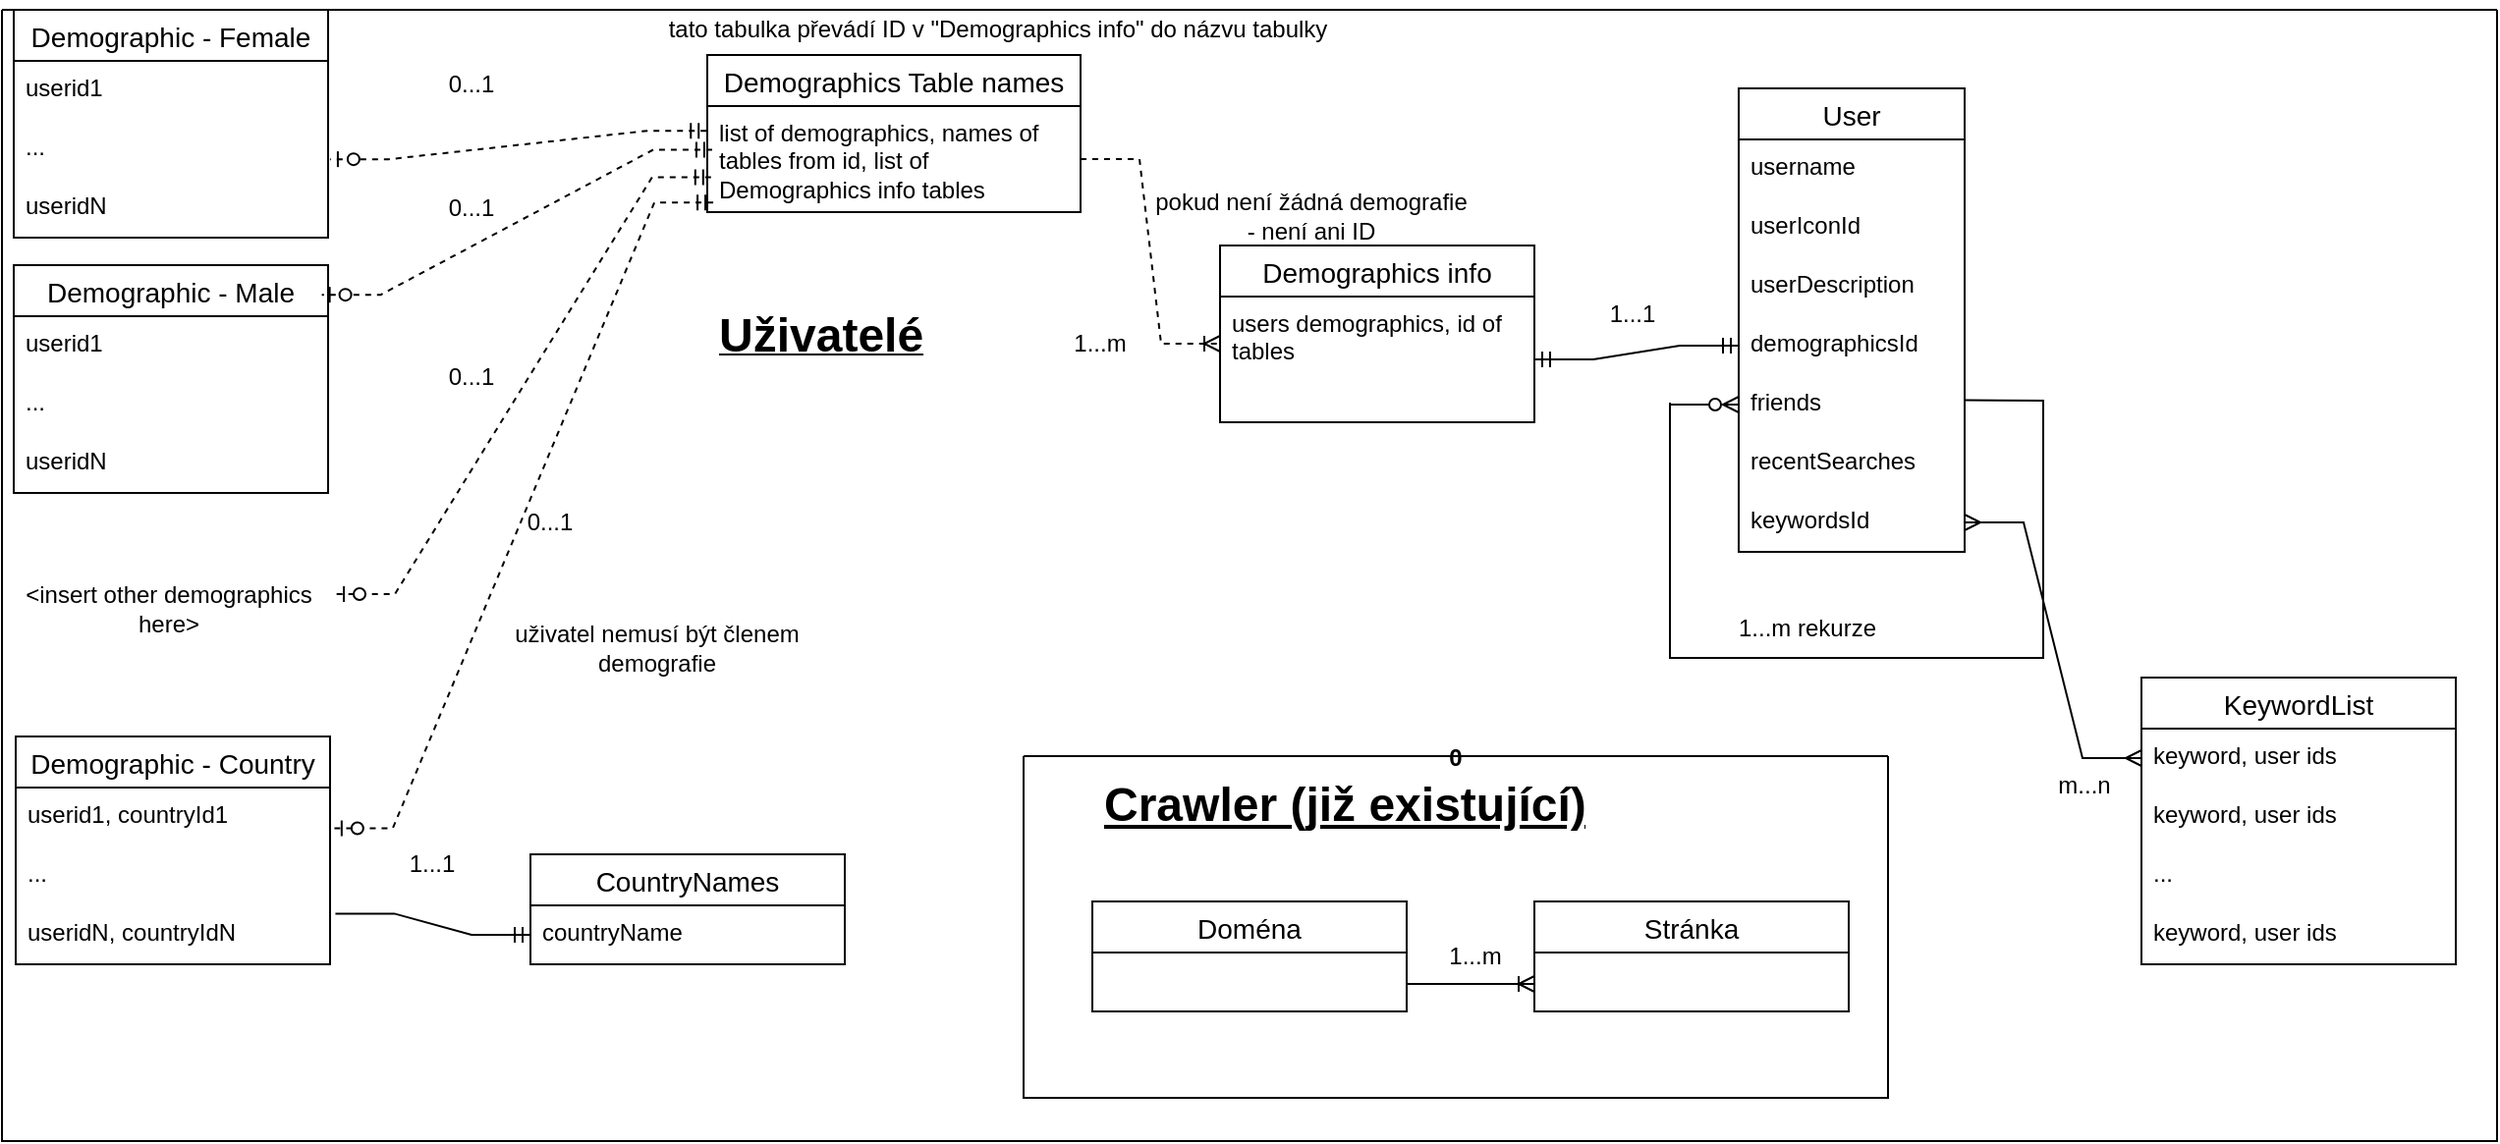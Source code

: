 <mxfile version="26.0.10">
  <diagram name="Page-1" id="ymQOdVSETQyF0zPwYR8d">
    <mxGraphModel dx="1658" dy="823" grid="1" gridSize="10" guides="1" tooltips="1" connect="1" arrows="1" fold="1" page="1" pageScale="1" pageWidth="850" pageHeight="1100" math="0" shadow="0">
      <root>
        <mxCell id="0" />
        <mxCell id="1" parent="0" />
        <mxCell id="O4HjS6NmUL1HwcS0dyW2-3" value="User" style="swimlane;fontStyle=0;childLayout=stackLayout;horizontal=1;startSize=26;horizontalStack=0;resizeParent=1;resizeParentMax=0;resizeLast=0;collapsible=1;marginBottom=0;align=center;fontSize=14;" vertex="1" parent="1">
          <mxGeometry x="895" y="50" width="115" height="236" as="geometry" />
        </mxCell>
        <mxCell id="O4HjS6NmUL1HwcS0dyW2-4" value="username" style="text;strokeColor=none;fillColor=none;spacingLeft=4;spacingRight=4;overflow=hidden;rotatable=0;points=[[0,0.5],[1,0.5]];portConstraint=eastwest;fontSize=12;whiteSpace=wrap;html=1;" vertex="1" parent="O4HjS6NmUL1HwcS0dyW2-3">
          <mxGeometry y="26" width="115" height="30" as="geometry" />
        </mxCell>
        <mxCell id="O4HjS6NmUL1HwcS0dyW2-5" value="&lt;div&gt;userIconId&lt;/div&gt;" style="text;strokeColor=none;fillColor=none;spacingLeft=4;spacingRight=4;overflow=hidden;rotatable=0;points=[[0,0.5],[1,0.5]];portConstraint=eastwest;fontSize=12;whiteSpace=wrap;html=1;" vertex="1" parent="O4HjS6NmUL1HwcS0dyW2-3">
          <mxGeometry y="56" width="115" height="30" as="geometry" />
        </mxCell>
        <mxCell id="O4HjS6NmUL1HwcS0dyW2-6" value="&lt;div&gt;userDescription&lt;/div&gt;" style="text;strokeColor=none;fillColor=none;spacingLeft=4;spacingRight=4;overflow=hidden;rotatable=0;points=[[0,0.5],[1,0.5]];portConstraint=eastwest;fontSize=12;whiteSpace=wrap;html=1;" vertex="1" parent="O4HjS6NmUL1HwcS0dyW2-3">
          <mxGeometry y="86" width="115" height="30" as="geometry" />
        </mxCell>
        <mxCell id="O4HjS6NmUL1HwcS0dyW2-61" value="&lt;div&gt;demographicsId&lt;/div&gt;" style="text;strokeColor=none;fillColor=none;spacingLeft=4;spacingRight=4;overflow=hidden;rotatable=0;points=[[0,0.5],[1,0.5]];portConstraint=eastwest;fontSize=12;whiteSpace=wrap;html=1;" vertex="1" parent="O4HjS6NmUL1HwcS0dyW2-3">
          <mxGeometry y="116" width="115" height="30" as="geometry" />
        </mxCell>
        <mxCell id="O4HjS6NmUL1HwcS0dyW2-23" value="friends" style="text;strokeColor=none;fillColor=none;spacingLeft=4;spacingRight=4;overflow=hidden;rotatable=0;points=[[0,0.5],[1,0.5]];portConstraint=eastwest;fontSize=12;whiteSpace=wrap;html=1;" vertex="1" parent="O4HjS6NmUL1HwcS0dyW2-3">
          <mxGeometry y="146" width="115" height="30" as="geometry" />
        </mxCell>
        <mxCell id="O4HjS6NmUL1HwcS0dyW2-25" value="&lt;div&gt;recentSearches&lt;/div&gt;&lt;div&gt;&lt;br&gt;&lt;/div&gt;" style="text;strokeColor=none;fillColor=none;spacingLeft=4;spacingRight=4;overflow=hidden;rotatable=0;points=[[0,0.5],[1,0.5]];portConstraint=eastwest;fontSize=12;whiteSpace=wrap;html=1;" vertex="1" parent="O4HjS6NmUL1HwcS0dyW2-3">
          <mxGeometry y="176" width="115" height="30" as="geometry" />
        </mxCell>
        <mxCell id="O4HjS6NmUL1HwcS0dyW2-56" value="&lt;div&gt;keywordsId&lt;/div&gt;" style="text;strokeColor=none;fillColor=none;spacingLeft=4;spacingRight=4;overflow=hidden;rotatable=0;points=[[0,0.5],[1,0.5]];portConstraint=eastwest;fontSize=12;whiteSpace=wrap;html=1;" vertex="1" parent="O4HjS6NmUL1HwcS0dyW2-3">
          <mxGeometry y="206" width="115" height="30" as="geometry" />
        </mxCell>
        <mxCell id="O4HjS6NmUL1HwcS0dyW2-11" value="Demographic - Male" style="swimlane;fontStyle=0;childLayout=stackLayout;horizontal=1;startSize=26;horizontalStack=0;resizeParent=1;resizeParentMax=0;resizeLast=0;collapsible=1;marginBottom=0;align=center;fontSize=14;" vertex="1" parent="1">
          <mxGeometry x="17" y="140" width="160" height="116" as="geometry" />
        </mxCell>
        <mxCell id="O4HjS6NmUL1HwcS0dyW2-12" value="userid1" style="text;strokeColor=none;fillColor=none;spacingLeft=4;spacingRight=4;overflow=hidden;rotatable=0;points=[[0,0.5],[1,0.5]];portConstraint=eastwest;fontSize=12;whiteSpace=wrap;html=1;" vertex="1" parent="O4HjS6NmUL1HwcS0dyW2-11">
          <mxGeometry y="26" width="160" height="30" as="geometry" />
        </mxCell>
        <mxCell id="O4HjS6NmUL1HwcS0dyW2-13" value="..." style="text;strokeColor=none;fillColor=none;spacingLeft=4;spacingRight=4;overflow=hidden;rotatable=0;points=[[0,0.5],[1,0.5]];portConstraint=eastwest;fontSize=12;whiteSpace=wrap;html=1;" vertex="1" parent="O4HjS6NmUL1HwcS0dyW2-11">
          <mxGeometry y="56" width="160" height="30" as="geometry" />
        </mxCell>
        <mxCell id="O4HjS6NmUL1HwcS0dyW2-14" value="&lt;div&gt;useridN&lt;/div&gt;" style="text;strokeColor=none;fillColor=none;spacingLeft=4;spacingRight=4;overflow=hidden;rotatable=0;points=[[0,0.5],[1,0.5]];portConstraint=eastwest;fontSize=12;whiteSpace=wrap;html=1;" vertex="1" parent="O4HjS6NmUL1HwcS0dyW2-11">
          <mxGeometry y="86" width="160" height="30" as="geometry" />
        </mxCell>
        <mxCell id="O4HjS6NmUL1HwcS0dyW2-26" value="Demographic - Female" style="swimlane;fontStyle=0;childLayout=stackLayout;horizontal=1;startSize=26;horizontalStack=0;resizeParent=1;resizeParentMax=0;resizeLast=0;collapsible=1;marginBottom=0;align=center;fontSize=14;" vertex="1" parent="1">
          <mxGeometry x="17" y="10" width="160" height="116" as="geometry" />
        </mxCell>
        <mxCell id="O4HjS6NmUL1HwcS0dyW2-27" value="userid1" style="text;strokeColor=none;fillColor=none;spacingLeft=4;spacingRight=4;overflow=hidden;rotatable=0;points=[[0,0.5],[1,0.5]];portConstraint=eastwest;fontSize=12;whiteSpace=wrap;html=1;" vertex="1" parent="O4HjS6NmUL1HwcS0dyW2-26">
          <mxGeometry y="26" width="160" height="30" as="geometry" />
        </mxCell>
        <mxCell id="O4HjS6NmUL1HwcS0dyW2-28" value="..." style="text;strokeColor=none;fillColor=none;spacingLeft=4;spacingRight=4;overflow=hidden;rotatable=0;points=[[0,0.5],[1,0.5]];portConstraint=eastwest;fontSize=12;whiteSpace=wrap;html=1;" vertex="1" parent="O4HjS6NmUL1HwcS0dyW2-26">
          <mxGeometry y="56" width="160" height="30" as="geometry" />
        </mxCell>
        <mxCell id="O4HjS6NmUL1HwcS0dyW2-29" value="&lt;div&gt;useridN&lt;/div&gt;" style="text;strokeColor=none;fillColor=none;spacingLeft=4;spacingRight=4;overflow=hidden;rotatable=0;points=[[0,0.5],[1,0.5]];portConstraint=eastwest;fontSize=12;whiteSpace=wrap;html=1;" vertex="1" parent="O4HjS6NmUL1HwcS0dyW2-26">
          <mxGeometry y="86" width="160" height="30" as="geometry" />
        </mxCell>
        <mxCell id="O4HjS6NmUL1HwcS0dyW2-32" value="Demographic - Country" style="swimlane;fontStyle=0;childLayout=stackLayout;horizontal=1;startSize=26;horizontalStack=0;resizeParent=1;resizeParentMax=0;resizeLast=0;collapsible=1;marginBottom=0;align=center;fontSize=14;" vertex="1" parent="1">
          <mxGeometry x="18" y="380" width="160" height="116" as="geometry" />
        </mxCell>
        <mxCell id="O4HjS6NmUL1HwcS0dyW2-33" value="userid1, countryId1" style="text;strokeColor=none;fillColor=none;spacingLeft=4;spacingRight=4;overflow=hidden;rotatable=0;points=[[0,0.5],[1,0.5]];portConstraint=eastwest;fontSize=12;whiteSpace=wrap;html=1;" vertex="1" parent="O4HjS6NmUL1HwcS0dyW2-32">
          <mxGeometry y="26" width="160" height="30" as="geometry" />
        </mxCell>
        <mxCell id="O4HjS6NmUL1HwcS0dyW2-34" value="..." style="text;strokeColor=none;fillColor=none;spacingLeft=4;spacingRight=4;overflow=hidden;rotatable=0;points=[[0,0.5],[1,0.5]];portConstraint=eastwest;fontSize=12;whiteSpace=wrap;html=1;" vertex="1" parent="O4HjS6NmUL1HwcS0dyW2-32">
          <mxGeometry y="56" width="160" height="30" as="geometry" />
        </mxCell>
        <mxCell id="O4HjS6NmUL1HwcS0dyW2-35" value="&lt;div&gt;useridN, countryIdN&lt;/div&gt;" style="text;strokeColor=none;fillColor=none;spacingLeft=4;spacingRight=4;overflow=hidden;rotatable=0;points=[[0,0.5],[1,0.5]];portConstraint=eastwest;fontSize=12;whiteSpace=wrap;html=1;" vertex="1" parent="O4HjS6NmUL1HwcS0dyW2-32">
          <mxGeometry y="86" width="160" height="30" as="geometry" />
        </mxCell>
        <mxCell id="O4HjS6NmUL1HwcS0dyW2-36" value="CountryNames" style="swimlane;fontStyle=0;childLayout=stackLayout;horizontal=1;startSize=26;horizontalStack=0;resizeParent=1;resizeParentMax=0;resizeLast=0;collapsible=1;marginBottom=0;align=center;fontSize=14;" vertex="1" parent="1">
          <mxGeometry x="280" y="440" width="160" height="56" as="geometry" />
        </mxCell>
        <mxCell id="O4HjS6NmUL1HwcS0dyW2-37" value="countryName" style="text;strokeColor=none;fillColor=none;spacingLeft=4;spacingRight=4;overflow=hidden;rotatable=0;points=[[0,0.5],[1,0.5]];portConstraint=eastwest;fontSize=12;whiteSpace=wrap;html=1;" vertex="1" parent="O4HjS6NmUL1HwcS0dyW2-36">
          <mxGeometry y="26" width="160" height="30" as="geometry" />
        </mxCell>
        <mxCell id="O4HjS6NmUL1HwcS0dyW2-50" value="" style="endArrow=none;html=1;rounded=0;exitX=1.003;exitY=0.426;exitDx=0;exitDy=0;exitPerimeter=0;" edge="1" parent="1" source="O4HjS6NmUL1HwcS0dyW2-23">
          <mxGeometry width="50" height="50" relative="1" as="geometry">
            <mxPoint x="1030" y="220" as="sourcePoint" />
            <mxPoint x="860" y="210" as="targetPoint" />
            <Array as="points">
              <mxPoint x="1050" y="209" />
              <mxPoint x="1050" y="340" />
              <mxPoint x="950" y="340" />
              <mxPoint x="860" y="340" />
            </Array>
          </mxGeometry>
        </mxCell>
        <mxCell id="O4HjS6NmUL1HwcS0dyW2-51" value="" style="edgeStyle=entityRelationEdgeStyle;fontSize=12;html=1;endArrow=ERzeroToMany;endFill=1;rounded=0;entryX=0;entryY=0.5;entryDx=0;entryDy=0;" edge="1" parent="1" target="O4HjS6NmUL1HwcS0dyW2-23">
          <mxGeometry width="100" height="100" relative="1" as="geometry">
            <mxPoint x="860" y="211" as="sourcePoint" />
            <mxPoint x="630" y="210" as="targetPoint" />
          </mxGeometry>
        </mxCell>
        <mxCell id="O4HjS6NmUL1HwcS0dyW2-62" value="" style="edgeStyle=entityRelationEdgeStyle;fontSize=12;html=1;endArrow=ERmandOne;startArrow=ERmandOne;rounded=0;entryX=0;entryY=0.5;entryDx=0;entryDy=0;exitX=1;exitY=0.5;exitDx=0;exitDy=0;" edge="1" parent="1" source="O4HjS6NmUL1HwcS0dyW2-58" target="O4HjS6NmUL1HwcS0dyW2-61">
          <mxGeometry width="100" height="100" relative="1" as="geometry">
            <mxPoint x="701" y="320" as="sourcePoint" />
            <mxPoint x="886" y="181" as="targetPoint" />
          </mxGeometry>
        </mxCell>
        <mxCell id="O4HjS6NmUL1HwcS0dyW2-65" value="1...m rekurze" style="text;html=1;align=center;verticalAlign=middle;whiteSpace=wrap;rounded=0;" vertex="1" parent="1">
          <mxGeometry x="860" y="310" width="140" height="30" as="geometry" />
        </mxCell>
        <mxCell id="O4HjS6NmUL1HwcS0dyW2-66" value="1...1" style="text;html=1;align=center;verticalAlign=middle;whiteSpace=wrap;rounded=0;" vertex="1" parent="1">
          <mxGeometry x="190" y="430" width="80" height="30" as="geometry" />
        </mxCell>
        <mxCell id="O4HjS6NmUL1HwcS0dyW2-68" value="&amp;lt;insert other demographics here&amp;gt;" style="text;html=1;align=center;verticalAlign=middle;whiteSpace=wrap;rounded=0;" vertex="1" parent="1">
          <mxGeometry x="11" y="300" width="170" height="30" as="geometry" />
        </mxCell>
        <mxCell id="O4HjS6NmUL1HwcS0dyW2-72" value="Demographics Table names" style="swimlane;fontStyle=0;childLayout=stackLayout;horizontal=1;startSize=26;horizontalStack=0;resizeParent=1;resizeParentMax=0;resizeLast=0;collapsible=1;marginBottom=0;align=center;fontSize=14;" vertex="1" parent="1">
          <mxGeometry x="370" y="33" width="190" height="80" as="geometry" />
        </mxCell>
        <mxCell id="O4HjS6NmUL1HwcS0dyW2-73" value="list of demographics, names of tables from id, list of Demographics info tables" style="text;strokeColor=none;fillColor=none;spacingLeft=4;spacingRight=4;overflow=hidden;rotatable=0;points=[[0,0.5],[1,0.5]];portConstraint=eastwest;fontSize=12;whiteSpace=wrap;html=1;" vertex="1" parent="O4HjS6NmUL1HwcS0dyW2-72">
          <mxGeometry y="26" width="190" height="54" as="geometry" />
        </mxCell>
        <mxCell id="O4HjS6NmUL1HwcS0dyW2-75" value="&amp;nbsp;" style="text;whiteSpace=wrap;html=1;" vertex="1" parent="1">
          <mxGeometry x="100" y="20" width="40" height="40" as="geometry" />
        </mxCell>
        <mxCell id="O4HjS6NmUL1HwcS0dyW2-76" value="&amp;nbsp;" style="text;whiteSpace=wrap;html=1;" vertex="1" parent="1">
          <mxGeometry x="300" y="300" width="40" height="40" as="geometry" />
        </mxCell>
        <mxCell id="O4HjS6NmUL1HwcS0dyW2-79" value="&amp;nbsp;" style="text;whiteSpace=wrap;html=1;" vertex="1" parent="1">
          <mxGeometry x="100" y="270" width="40" height="40" as="geometry" />
        </mxCell>
        <mxCell id="O4HjS6NmUL1HwcS0dyW2-86" value="&amp;nbsp;" style="text;whiteSpace=wrap;html=1;" vertex="1" parent="1">
          <mxGeometry x="200" y="170" width="40" height="40" as="geometry" />
        </mxCell>
        <mxCell id="O4HjS6NmUL1HwcS0dyW2-90" value="0...1" style="text;html=1;align=center;verticalAlign=middle;whiteSpace=wrap;rounded=0;" vertex="1" parent="1">
          <mxGeometry x="220" y="33" width="60" height="30" as="geometry" />
        </mxCell>
        <mxCell id="O4HjS6NmUL1HwcS0dyW2-91" value="0...1" style="text;html=1;align=center;verticalAlign=middle;whiteSpace=wrap;rounded=0;" vertex="1" parent="1">
          <mxGeometry x="220" y="96" width="60" height="30" as="geometry" />
        </mxCell>
        <mxCell id="O4HjS6NmUL1HwcS0dyW2-92" value="0...1" style="text;html=1;align=center;verticalAlign=middle;whiteSpace=wrap;rounded=0;" vertex="1" parent="1">
          <mxGeometry x="220" y="182" width="60" height="30" as="geometry" />
        </mxCell>
        <mxCell id="O4HjS6NmUL1HwcS0dyW2-93" value="0...1" style="text;html=1;align=center;verticalAlign=middle;whiteSpace=wrap;rounded=0;" vertex="1" parent="1">
          <mxGeometry x="260" y="256" width="60" height="30" as="geometry" />
        </mxCell>
        <mxCell id="O4HjS6NmUL1HwcS0dyW2-94" value="" style="edgeStyle=entityRelationEdgeStyle;fontSize=12;html=1;endArrow=ERmany;startArrow=ERmany;rounded=0;exitX=1;exitY=0.5;exitDx=0;exitDy=0;entryX=0;entryY=0.5;entryDx=0;entryDy=0;" edge="1" parent="1" source="O4HjS6NmUL1HwcS0dyW2-56" target="O4HjS6NmUL1HwcS0dyW2-55">
          <mxGeometry width="100" height="100" relative="1" as="geometry">
            <mxPoint x="980" y="450" as="sourcePoint" />
            <mxPoint x="1080" y="350" as="targetPoint" />
          </mxGeometry>
        </mxCell>
        <mxCell id="O4HjS6NmUL1HwcS0dyW2-103" value="" style="swimlane;startSize=0;" vertex="1" parent="1">
          <mxGeometry x="11" y="10" width="1270" height="576" as="geometry" />
        </mxCell>
        <mxCell id="O4HjS6NmUL1HwcS0dyW2-57" value="Demographics info" style="swimlane;fontStyle=0;childLayout=stackLayout;horizontal=1;startSize=26;horizontalStack=0;resizeParent=1;resizeParentMax=0;resizeLast=0;collapsible=1;marginBottom=0;align=center;fontSize=14;" vertex="1" parent="O4HjS6NmUL1HwcS0dyW2-103">
          <mxGeometry x="620" y="120" width="160" height="90" as="geometry" />
        </mxCell>
        <mxCell id="O4HjS6NmUL1HwcS0dyW2-74" value="&amp;nbsp;" style="edgeStyle=entityRelationEdgeStyle;fontSize=12;html=1;endArrow=ERoneToMany;rounded=0;entryX=1;entryY=0.5;entryDx=0;entryDy=0;exitX=1;exitY=0.5;exitDx=0;exitDy=0;dashed=1;" edge="1" parent="O4HjS6NmUL1HwcS0dyW2-57" source="O4HjS6NmUL1HwcS0dyW2-73">
          <mxGeometry x="0.114" y="8" width="100" height="100" relative="1" as="geometry">
            <mxPoint x="730" y="262" as="sourcePoint" />
            <mxPoint y="50" as="targetPoint" />
            <Array as="points">
              <mxPoint x="-23.52" y="92.06" />
              <mxPoint x="-53.52" y="92.06" />
              <mxPoint x="-33.52" y="132.06" />
              <mxPoint x="-53.52" y="112.06" />
            </Array>
            <mxPoint as="offset" />
          </mxGeometry>
        </mxCell>
        <mxCell id="O4HjS6NmUL1HwcS0dyW2-58" value="users demographics, id of tables" style="text;strokeColor=none;fillColor=none;spacingLeft=4;spacingRight=4;overflow=hidden;rotatable=0;points=[[0,0.5],[1,0.5]];portConstraint=eastwest;fontSize=12;whiteSpace=wrap;html=1;" vertex="1" parent="O4HjS6NmUL1HwcS0dyW2-57">
          <mxGeometry y="26" width="160" height="64" as="geometry" />
        </mxCell>
        <mxCell id="O4HjS6NmUL1HwcS0dyW2-98" value="m...n" style="text;html=1;align=center;verticalAlign=middle;whiteSpace=wrap;rounded=0;" vertex="1" parent="O4HjS6NmUL1HwcS0dyW2-103">
          <mxGeometry x="1030" y="380" width="60" height="30" as="geometry" />
        </mxCell>
        <mxCell id="O4HjS6NmUL1HwcS0dyW2-64" value="1...1" style="text;html=1;align=center;verticalAlign=middle;whiteSpace=wrap;rounded=0;" vertex="1" parent="O4HjS6NmUL1HwcS0dyW2-103">
          <mxGeometry x="800" y="140" width="60" height="30" as="geometry" />
        </mxCell>
        <mxCell id="O4HjS6NmUL1HwcS0dyW2-88" value="1...m" style="text;html=1;align=center;verticalAlign=middle;whiteSpace=wrap;rounded=0;" vertex="1" parent="O4HjS6NmUL1HwcS0dyW2-103">
          <mxGeometry x="529" y="155" width="60" height="30" as="geometry" />
        </mxCell>
        <mxCell id="O4HjS6NmUL1HwcS0dyW2-99" value="&lt;b&gt;&lt;u&gt;&lt;font style=&quot;font-size: 24px;&quot;&gt;Uživatelé&lt;/font&gt;&lt;/u&gt;&lt;/b&gt;" style="text;strokeColor=none;fillColor=none;spacingLeft=4;spacingRight=4;overflow=hidden;rotatable=0;points=[[0,0.5],[1,0.5]];portConstraint=eastwest;fontSize=12;whiteSpace=wrap;html=1;" vertex="1" parent="O4HjS6NmUL1HwcS0dyW2-103">
          <mxGeometry x="359" y="145" width="140" height="40" as="geometry" />
        </mxCell>
        <mxCell id="O4HjS6NmUL1HwcS0dyW2-100" value="&lt;font style=&quot;font-size: 24px;&quot;&gt;&lt;b&gt;&lt;u&gt;Crawler (již existující)&lt;br&gt;&lt;/u&gt;&lt;/b&gt;&lt;/font&gt;" style="text;strokeColor=none;fillColor=none;spacingLeft=4;spacingRight=4;overflow=hidden;rotatable=0;points=[[0,0.5],[1,0.5]];portConstraint=eastwest;fontSize=12;whiteSpace=wrap;html=1;" vertex="1" parent="O4HjS6NmUL1HwcS0dyW2-103">
          <mxGeometry x="555" y="384" width="335" height="40" as="geometry" />
        </mxCell>
        <mxCell id="O4HjS6NmUL1HwcS0dyW2-102" value="0" style="swimlane;startSize=0;" vertex="1" parent="O4HjS6NmUL1HwcS0dyW2-103">
          <mxGeometry x="520" y="380" width="440" height="174" as="geometry" />
        </mxCell>
        <mxCell id="O4HjS6NmUL1HwcS0dyW2-104" value="Doména" style="swimlane;fontStyle=0;childLayout=stackLayout;horizontal=1;startSize=26;horizontalStack=0;resizeParent=1;resizeParentMax=0;resizeLast=0;collapsible=1;marginBottom=0;align=center;fontSize=14;" vertex="1" parent="O4HjS6NmUL1HwcS0dyW2-102">
          <mxGeometry x="35" y="74" width="160" height="56" as="geometry" />
        </mxCell>
        <mxCell id="O4HjS6NmUL1HwcS0dyW2-108" value="Stránka" style="swimlane;fontStyle=0;childLayout=stackLayout;horizontal=1;startSize=26;horizontalStack=0;resizeParent=1;resizeParentMax=0;resizeLast=0;collapsible=1;marginBottom=0;align=center;fontSize=14;" vertex="1" parent="O4HjS6NmUL1HwcS0dyW2-102">
          <mxGeometry x="260" y="74" width="160" height="56" as="geometry" />
        </mxCell>
        <mxCell id="O4HjS6NmUL1HwcS0dyW2-109" value="" style="edgeStyle=entityRelationEdgeStyle;fontSize=12;html=1;endArrow=ERoneToMany;rounded=0;entryX=0;entryY=0.75;entryDx=0;entryDy=0;exitX=1;exitY=0.75;exitDx=0;exitDy=0;" edge="1" parent="O4HjS6NmUL1HwcS0dyW2-102" source="O4HjS6NmUL1HwcS0dyW2-104" target="O4HjS6NmUL1HwcS0dyW2-108">
          <mxGeometry width="100" height="100" relative="1" as="geometry">
            <mxPoint x="-70" y="234" as="sourcePoint" />
            <mxPoint x="30" y="134" as="targetPoint" />
          </mxGeometry>
        </mxCell>
        <mxCell id="O4HjS6NmUL1HwcS0dyW2-118" value="1...m" style="text;html=1;align=center;verticalAlign=middle;whiteSpace=wrap;rounded=0;" vertex="1" parent="O4HjS6NmUL1HwcS0dyW2-102">
          <mxGeometry x="190" y="87" width="80" height="30" as="geometry" />
        </mxCell>
        <mxCell id="O4HjS6NmUL1HwcS0dyW2-122" value="uživatel nemusí být členem demografie" style="text;html=1;align=center;verticalAlign=middle;whiteSpace=wrap;rounded=0;" vertex="1" parent="O4HjS6NmUL1HwcS0dyW2-103">
          <mxGeometry x="253" y="310" width="161" height="30" as="geometry" />
        </mxCell>
        <mxCell id="O4HjS6NmUL1HwcS0dyW2-132" value="tato tabulka převádí ID v &quot;Demographics info&quot; do názvu tabulky" style="text;html=1;align=center;verticalAlign=middle;whiteSpace=wrap;rounded=0;" vertex="1" parent="O4HjS6NmUL1HwcS0dyW2-103">
          <mxGeometry x="291" y="-5" width="432" height="30" as="geometry" />
        </mxCell>
        <mxCell id="O4HjS6NmUL1HwcS0dyW2-133" value="pokud není žádná demografie - není ani ID" style="text;html=1;align=center;verticalAlign=middle;whiteSpace=wrap;rounded=0;" vertex="1" parent="O4HjS6NmUL1HwcS0dyW2-103">
          <mxGeometry x="586" y="90" width="161" height="30" as="geometry" />
        </mxCell>
        <mxCell id="O4HjS6NmUL1HwcS0dyW2-54" value="KeywordList" style="swimlane;fontStyle=0;childLayout=stackLayout;horizontal=1;startSize=26;horizontalStack=0;resizeParent=1;resizeParentMax=0;resizeLast=0;collapsible=1;marginBottom=0;align=center;fontSize=14;" vertex="1" parent="1">
          <mxGeometry x="1100" y="350" width="160" height="146" as="geometry" />
        </mxCell>
        <mxCell id="O4HjS6NmUL1HwcS0dyW2-55" value="keyword, user ids" style="text;strokeColor=none;fillColor=none;spacingLeft=4;spacingRight=4;overflow=hidden;rotatable=0;points=[[0,0.5],[1,0.5]];portConstraint=eastwest;fontSize=12;whiteSpace=wrap;html=1;" vertex="1" parent="O4HjS6NmUL1HwcS0dyW2-54">
          <mxGeometry y="26" width="160" height="30" as="geometry" />
        </mxCell>
        <mxCell id="O4HjS6NmUL1HwcS0dyW2-95" value="keyword, user ids" style="text;strokeColor=none;fillColor=none;spacingLeft=4;spacingRight=4;overflow=hidden;rotatable=0;points=[[0,0.5],[1,0.5]];portConstraint=eastwest;fontSize=12;whiteSpace=wrap;html=1;" vertex="1" parent="O4HjS6NmUL1HwcS0dyW2-54">
          <mxGeometry y="56" width="160" height="30" as="geometry" />
        </mxCell>
        <mxCell id="O4HjS6NmUL1HwcS0dyW2-96" value="..." style="text;strokeColor=none;fillColor=none;spacingLeft=4;spacingRight=4;overflow=hidden;rotatable=0;points=[[0,0.5],[1,0.5]];portConstraint=eastwest;fontSize=12;whiteSpace=wrap;html=1;" vertex="1" parent="O4HjS6NmUL1HwcS0dyW2-54">
          <mxGeometry y="86" width="160" height="30" as="geometry" />
        </mxCell>
        <mxCell id="O4HjS6NmUL1HwcS0dyW2-97" value="keyword, user ids" style="text;strokeColor=none;fillColor=none;spacingLeft=4;spacingRight=4;overflow=hidden;rotatable=0;points=[[0,0.5],[1,0.5]];portConstraint=eastwest;fontSize=12;whiteSpace=wrap;html=1;" vertex="1" parent="O4HjS6NmUL1HwcS0dyW2-54">
          <mxGeometry y="116" width="160" height="30" as="geometry" />
        </mxCell>
        <mxCell id="O4HjS6NmUL1HwcS0dyW2-123" value="" style="edgeStyle=entityRelationEdgeStyle;fontSize=12;html=1;endArrow=ERzeroToOne;startArrow=ERmandOne;rounded=0;exitX=-0.002;exitY=0.233;exitDx=0;exitDy=0;exitPerimeter=0;entryX=1.006;entryY=0.669;entryDx=0;entryDy=0;entryPerimeter=0;dashed=1;" edge="1" parent="1" source="O4HjS6NmUL1HwcS0dyW2-73" target="O4HjS6NmUL1HwcS0dyW2-28">
          <mxGeometry width="100" height="100" relative="1" as="geometry">
            <mxPoint x="330" y="320" as="sourcePoint" />
            <mxPoint x="430" y="220" as="targetPoint" />
          </mxGeometry>
        </mxCell>
        <mxCell id="O4HjS6NmUL1HwcS0dyW2-124" value="" style="edgeStyle=entityRelationEdgeStyle;fontSize=12;html=1;endArrow=ERzeroToOne;startArrow=ERmandOne;rounded=0;exitX=0.013;exitY=0.412;exitDx=0;exitDy=0;exitPerimeter=0;entryX=0.98;entryY=0.13;entryDx=0;entryDy=0;entryPerimeter=0;dashed=1;" edge="1" parent="1" source="O4HjS6NmUL1HwcS0dyW2-73" target="O4HjS6NmUL1HwcS0dyW2-11">
          <mxGeometry width="100" height="100" relative="1" as="geometry">
            <mxPoint x="422" y="166" as="sourcePoint" />
            <mxPoint x="230" y="180" as="targetPoint" />
          </mxGeometry>
        </mxCell>
        <mxCell id="O4HjS6NmUL1HwcS0dyW2-125" value="" style="edgeStyle=entityRelationEdgeStyle;fontSize=12;html=1;endArrow=ERzeroToOne;startArrow=ERmandOne;rounded=0;exitX=0.01;exitY=0.672;exitDx=0;exitDy=0;exitPerimeter=0;dashed=1;entryX=1;entryY=0.25;entryDx=0;entryDy=0;" edge="1" parent="1" source="O4HjS6NmUL1HwcS0dyW2-73" target="O4HjS6NmUL1HwcS0dyW2-68">
          <mxGeometry width="100" height="100" relative="1" as="geometry">
            <mxPoint x="382" y="91" as="sourcePoint" />
            <mxPoint x="184" y="165" as="targetPoint" />
          </mxGeometry>
        </mxCell>
        <mxCell id="O4HjS6NmUL1HwcS0dyW2-126" value="" style="edgeStyle=entityRelationEdgeStyle;fontSize=12;html=1;endArrow=ERzeroToOne;startArrow=ERmandOne;rounded=0;exitX=0.016;exitY=0.91;exitDx=0;exitDy=0;exitPerimeter=0;dashed=1;entryX=1.012;entryY=0.692;entryDx=0;entryDy=0;entryPerimeter=0;" edge="1" parent="1" source="O4HjS6NmUL1HwcS0dyW2-73" target="O4HjS6NmUL1HwcS0dyW2-33">
          <mxGeometry width="100" height="100" relative="1" as="geometry">
            <mxPoint x="382" y="105" as="sourcePoint" />
            <mxPoint x="191" y="318" as="targetPoint" />
          </mxGeometry>
        </mxCell>
        <mxCell id="O4HjS6NmUL1HwcS0dyW2-131" value="" style="edgeStyle=entityRelationEdgeStyle;fontSize=12;html=1;endArrow=ERmandOne;rounded=0;entryX=0;entryY=0.5;entryDx=0;entryDy=0;exitX=1.017;exitY=1.14;exitDx=0;exitDy=0;exitPerimeter=0;" edge="1" parent="1" source="O4HjS6NmUL1HwcS0dyW2-34" target="O4HjS6NmUL1HwcS0dyW2-37">
          <mxGeometry width="100" height="100" relative="1" as="geometry">
            <mxPoint x="140" y="620" as="sourcePoint" />
            <mxPoint x="240" y="520" as="targetPoint" />
          </mxGeometry>
        </mxCell>
      </root>
    </mxGraphModel>
  </diagram>
</mxfile>
